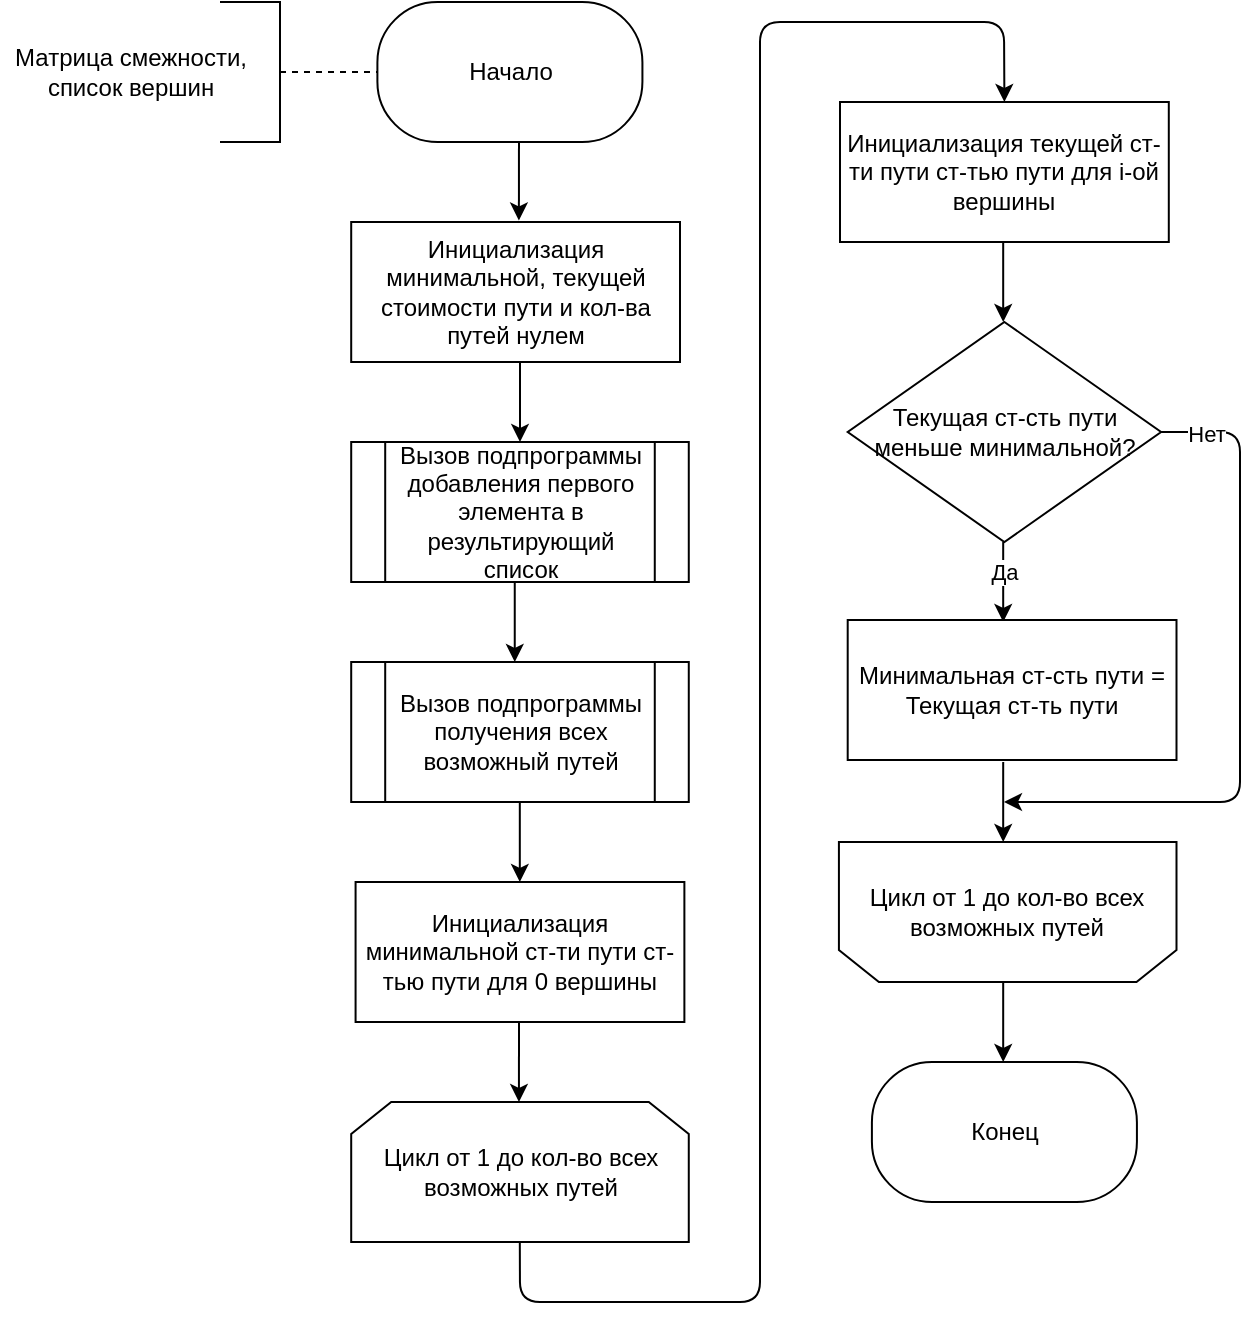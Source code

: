 <mxfile version="14.1.2" type="device"><diagram id="BjiO_fK0GudBhRSHpEPe" name="Page-1"><mxGraphModel dx="1113" dy="678" grid="1" gridSize="10" guides="1" tooltips="1" connect="1" arrows="1" fold="1" page="1" pageScale="1" pageWidth="827" pageHeight="1169" math="0" shadow="0"><root><mxCell id="0"/><mxCell id="1" parent="0"/><mxCell id="agkX4Lh6OkMtpgwpdLsP-276" value="" style="endArrow=classic;html=1;exitX=0.5;exitY=1;exitDx=0;exitDy=0;entryX=0.51;entryY=-0.011;entryDx=0;entryDy=0;entryPerimeter=0;" parent="1" edge="1" target="vk2p7MHMyIftJk1WSXyf-5"><mxGeometry width="50" height="50" relative="1" as="geometry"><mxPoint x="279.49" y="860" as="sourcePoint"/><mxPoint x="279.49" y="890" as="targetPoint"/></mxGeometry></mxCell><mxCell id="agkX4Lh6OkMtpgwpdLsP-294" value="Начало" style="rounded=1;whiteSpace=wrap;html=1;arcSize=43;" parent="1" vertex="1"><mxGeometry x="208.7" y="790" width="132.51" height="70" as="geometry"/></mxCell><mxCell id="vk2p7MHMyIftJk1WSXyf-2" value="" style="strokeWidth=1;html=1;shape=mxgraph.flowchart.annotation_1;align=left;pointerEvents=1;direction=west;" vertex="1" parent="1"><mxGeometry x="130" y="790" width="30" height="70" as="geometry"/></mxCell><mxCell id="vk2p7MHMyIftJk1WSXyf-5" value="Инициализация минимальной, текущей стоимости пути и кол-ва путей нулем" style="rounded=0;whiteSpace=wrap;html=1;strokeWidth=1;" vertex="1" parent="1"><mxGeometry x="195.6" y="900" width="164.4" height="70" as="geometry"/></mxCell><mxCell id="vk2p7MHMyIftJk1WSXyf-6" value="" style="endArrow=classic;html=1;" edge="1" parent="1" target="vk2p7MHMyIftJk1WSXyf-7"><mxGeometry width="50" height="50" relative="1" as="geometry"><mxPoint x="280" y="970" as="sourcePoint"/><mxPoint x="280.11" y="990" as="targetPoint"/></mxGeometry></mxCell><mxCell id="vk2p7MHMyIftJk1WSXyf-7" value="Вызов подпрограммы добавления первого элемента в результирующий список" style="shape=process;whiteSpace=wrap;html=1;backgroundOutline=1;" vertex="1" parent="1"><mxGeometry x="195.6" y="1010" width="168.79" height="70" as="geometry"/></mxCell><mxCell id="vk2p7MHMyIftJk1WSXyf-8" value="" style="endArrow=classic;html=1;" edge="1" parent="1"><mxGeometry width="50" height="50" relative="1" as="geometry"><mxPoint x="277.39" y="1080" as="sourcePoint"/><mxPoint x="277.387" y="1120" as="targetPoint"/></mxGeometry></mxCell><mxCell id="vk2p7MHMyIftJk1WSXyf-9" value="Вызов подпрограммы получения всех возможный путей" style="shape=process;whiteSpace=wrap;html=1;backgroundOutline=1;" vertex="1" parent="1"><mxGeometry x="195.6" y="1120" width="168.79" height="70" as="geometry"/></mxCell><mxCell id="vk2p7MHMyIftJk1WSXyf-10" value="" style="endArrow=classic;html=1;" edge="1" parent="1"><mxGeometry width="50" height="50" relative="1" as="geometry"><mxPoint x="279.91" y="1190" as="sourcePoint"/><mxPoint x="279.907" y="1230" as="targetPoint"/></mxGeometry></mxCell><mxCell id="vk2p7MHMyIftJk1WSXyf-11" value="Цикл от 1 до кол-во всех возможных путей" style="shape=loopLimit;whiteSpace=wrap;html=1;" vertex="1" parent="1"><mxGeometry x="195.6" y="1340" width="168.79" height="70" as="geometry"/></mxCell><mxCell id="vk2p7MHMyIftJk1WSXyf-12" value="Инициализация минимальной ст-ти пути ст-тью пути для 0 вершины" style="rounded=0;whiteSpace=wrap;html=1;strokeWidth=1;" vertex="1" parent="1"><mxGeometry x="197.79" y="1230" width="164.4" height="70" as="geometry"/></mxCell><mxCell id="vk2p7MHMyIftJk1WSXyf-13" value="" style="endArrow=classic;html=1;" edge="1" parent="1"><mxGeometry width="50" height="50" relative="1" as="geometry"><mxPoint x="279.49" y="1300" as="sourcePoint"/><mxPoint x="279.487" y="1340" as="targetPoint"/></mxGeometry></mxCell><mxCell id="vk2p7MHMyIftJk1WSXyf-16" value="&lt;span style=&quot;text-align: left&quot;&gt;Матрица смежности,&lt;/span&gt;&lt;br style=&quot;text-align: left&quot;&gt;&lt;span style=&quot;text-align: left&quot;&gt;список вершин&lt;/span&gt;" style="text;html=1;resizable=0;autosize=1;align=center;verticalAlign=middle;points=[];fillColor=none;strokeColor=none;rounded=0;" vertex="1" parent="1"><mxGeometry x="20" y="810" width="130" height="30" as="geometry"/></mxCell><mxCell id="vk2p7MHMyIftJk1WSXyf-17" value="" style="endArrow=none;dashed=1;html=1;entryX=0;entryY=0.5;entryDx=0;entryDy=0;exitX=0;exitY=0.5;exitDx=0;exitDy=0;exitPerimeter=0;" edge="1" parent="1" source="vk2p7MHMyIftJk1WSXyf-2" target="agkX4Lh6OkMtpgwpdLsP-294"><mxGeometry width="50" height="50" relative="1" as="geometry"><mxPoint x="170" y="825" as="sourcePoint"/><mxPoint x="240" y="900" as="targetPoint"/></mxGeometry></mxCell><mxCell id="vk2p7MHMyIftJk1WSXyf-19" value="Инициализация текущей ст-ти пути ст-тью пути для i-ой вершины" style="rounded=0;whiteSpace=wrap;html=1;strokeWidth=1;" vertex="1" parent="1"><mxGeometry x="440" y="840" width="164.4" height="70" as="geometry"/></mxCell><mxCell id="vk2p7MHMyIftJk1WSXyf-20" value="" style="endArrow=classic;html=1;entryX=0.5;entryY=0;entryDx=0;entryDy=0;" edge="1" parent="1" target="vk2p7MHMyIftJk1WSXyf-19"><mxGeometry width="50" height="50" relative="1" as="geometry"><mxPoint x="279.91" y="1410" as="sourcePoint"/><mxPoint x="279.907" y="1450" as="targetPoint"/><Array as="points"><mxPoint x="280" y="1440"/><mxPoint x="400" y="1440"/><mxPoint x="400" y="800"/><mxPoint x="522" y="800"/></Array></mxGeometry></mxCell><mxCell id="vk2p7MHMyIftJk1WSXyf-21" value="" style="endArrow=classic;html=1;" edge="1" parent="1"><mxGeometry width="50" height="50" relative="1" as="geometry"><mxPoint x="521.61" y="910" as="sourcePoint"/><mxPoint x="521.607" y="950" as="targetPoint"/></mxGeometry></mxCell><mxCell id="vk2p7MHMyIftJk1WSXyf-22" value="Текущая ст-сть пути меньше минимальной?" style="rhombus;whiteSpace=wrap;html=1;" vertex="1" parent="1"><mxGeometry x="443.85" y="950" width="156.7" height="110" as="geometry"/></mxCell><mxCell id="vk2p7MHMyIftJk1WSXyf-23" value="" style="endArrow=classic;html=1;" edge="1" parent="1"><mxGeometry width="50" height="50" relative="1" as="geometry"><mxPoint x="521.61" y="1060" as="sourcePoint"/><mxPoint x="521.607" y="1100" as="targetPoint"/></mxGeometry></mxCell><mxCell id="vk2p7MHMyIftJk1WSXyf-25" value="Да" style="edgeLabel;html=1;align=center;verticalAlign=middle;resizable=0;points=[];" vertex="1" connectable="0" parent="vk2p7MHMyIftJk1WSXyf-23"><mxGeometry x="-0.253" relative="1" as="geometry"><mxPoint as="offset"/></mxGeometry></mxCell><mxCell id="vk2p7MHMyIftJk1WSXyf-24" value="Минимальная ст-сть пути = Текущая ст-ть пути" style="rounded=0;whiteSpace=wrap;html=1;strokeWidth=1;" vertex="1" parent="1"><mxGeometry x="443.85" y="1099" width="164.4" height="70" as="geometry"/></mxCell><mxCell id="vk2p7MHMyIftJk1WSXyf-26" value="Цикл от 1 до кол-во всех возможных путей" style="shape=loopLimit;whiteSpace=wrap;html=1;direction=west;" vertex="1" parent="1"><mxGeometry x="439.46" y="1210" width="168.79" height="70" as="geometry"/></mxCell><mxCell id="vk2p7MHMyIftJk1WSXyf-27" value="" style="endArrow=classic;html=1;" edge="1" parent="1"><mxGeometry width="50" height="50" relative="1" as="geometry"><mxPoint x="521.61" y="1170" as="sourcePoint"/><mxPoint x="521.607" y="1210" as="targetPoint"/></mxGeometry></mxCell><mxCell id="vk2p7MHMyIftJk1WSXyf-28" value="" style="endArrow=classic;html=1;exitX=1;exitY=0.5;exitDx=0;exitDy=0;" edge="1" parent="1" source="vk2p7MHMyIftJk1WSXyf-22"><mxGeometry width="50" height="50" relative="1" as="geometry"><mxPoint x="670.0" y="1170" as="sourcePoint"/><mxPoint x="522" y="1190" as="targetPoint"/><Array as="points"><mxPoint x="640" y="1005"/><mxPoint x="640" y="1190"/></Array></mxGeometry></mxCell><mxCell id="vk2p7MHMyIftJk1WSXyf-29" value="Нет" style="edgeLabel;html=1;align=center;verticalAlign=middle;resizable=0;points=[];" vertex="1" connectable="0" parent="vk2p7MHMyIftJk1WSXyf-28"><mxGeometry x="-0.873" y="-1" relative="1" as="geometry"><mxPoint x="1" as="offset"/></mxGeometry></mxCell><mxCell id="vk2p7MHMyIftJk1WSXyf-30" value="" style="endArrow=classic;html=1;" edge="1" parent="1"><mxGeometry width="50" height="50" relative="1" as="geometry"><mxPoint x="521.61" y="1280" as="sourcePoint"/><mxPoint x="521.607" y="1320" as="targetPoint"/></mxGeometry></mxCell><mxCell id="vk2p7MHMyIftJk1WSXyf-31" value="Конец" style="rounded=1;whiteSpace=wrap;html=1;arcSize=43;" vertex="1" parent="1"><mxGeometry x="455.95" y="1320" width="132.51" height="70" as="geometry"/></mxCell></root></mxGraphModel></diagram></mxfile>